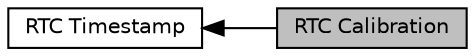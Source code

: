 digraph "RTC Calibration"
{
  edge [fontname="Helvetica",fontsize="10",labelfontname="Helvetica",labelfontsize="10"];
  node [fontname="Helvetica",fontsize="10",shape=box];
  rankdir=LR;
  Node1 [label="RTC Calibration",height=0.2,width=0.4,color="black", fillcolor="grey75", style="filled", fontcolor="black",tooltip=" "];
  Node2 [label="RTC Timestamp",height=0.2,width=0.4,color="black", fillcolor="white", style="filled",URL="$group___r_t_c_ex___timestamp.html",tooltip=" "];
  Node2->Node1 [shape=plaintext, dir="back", style="solid"];
}
